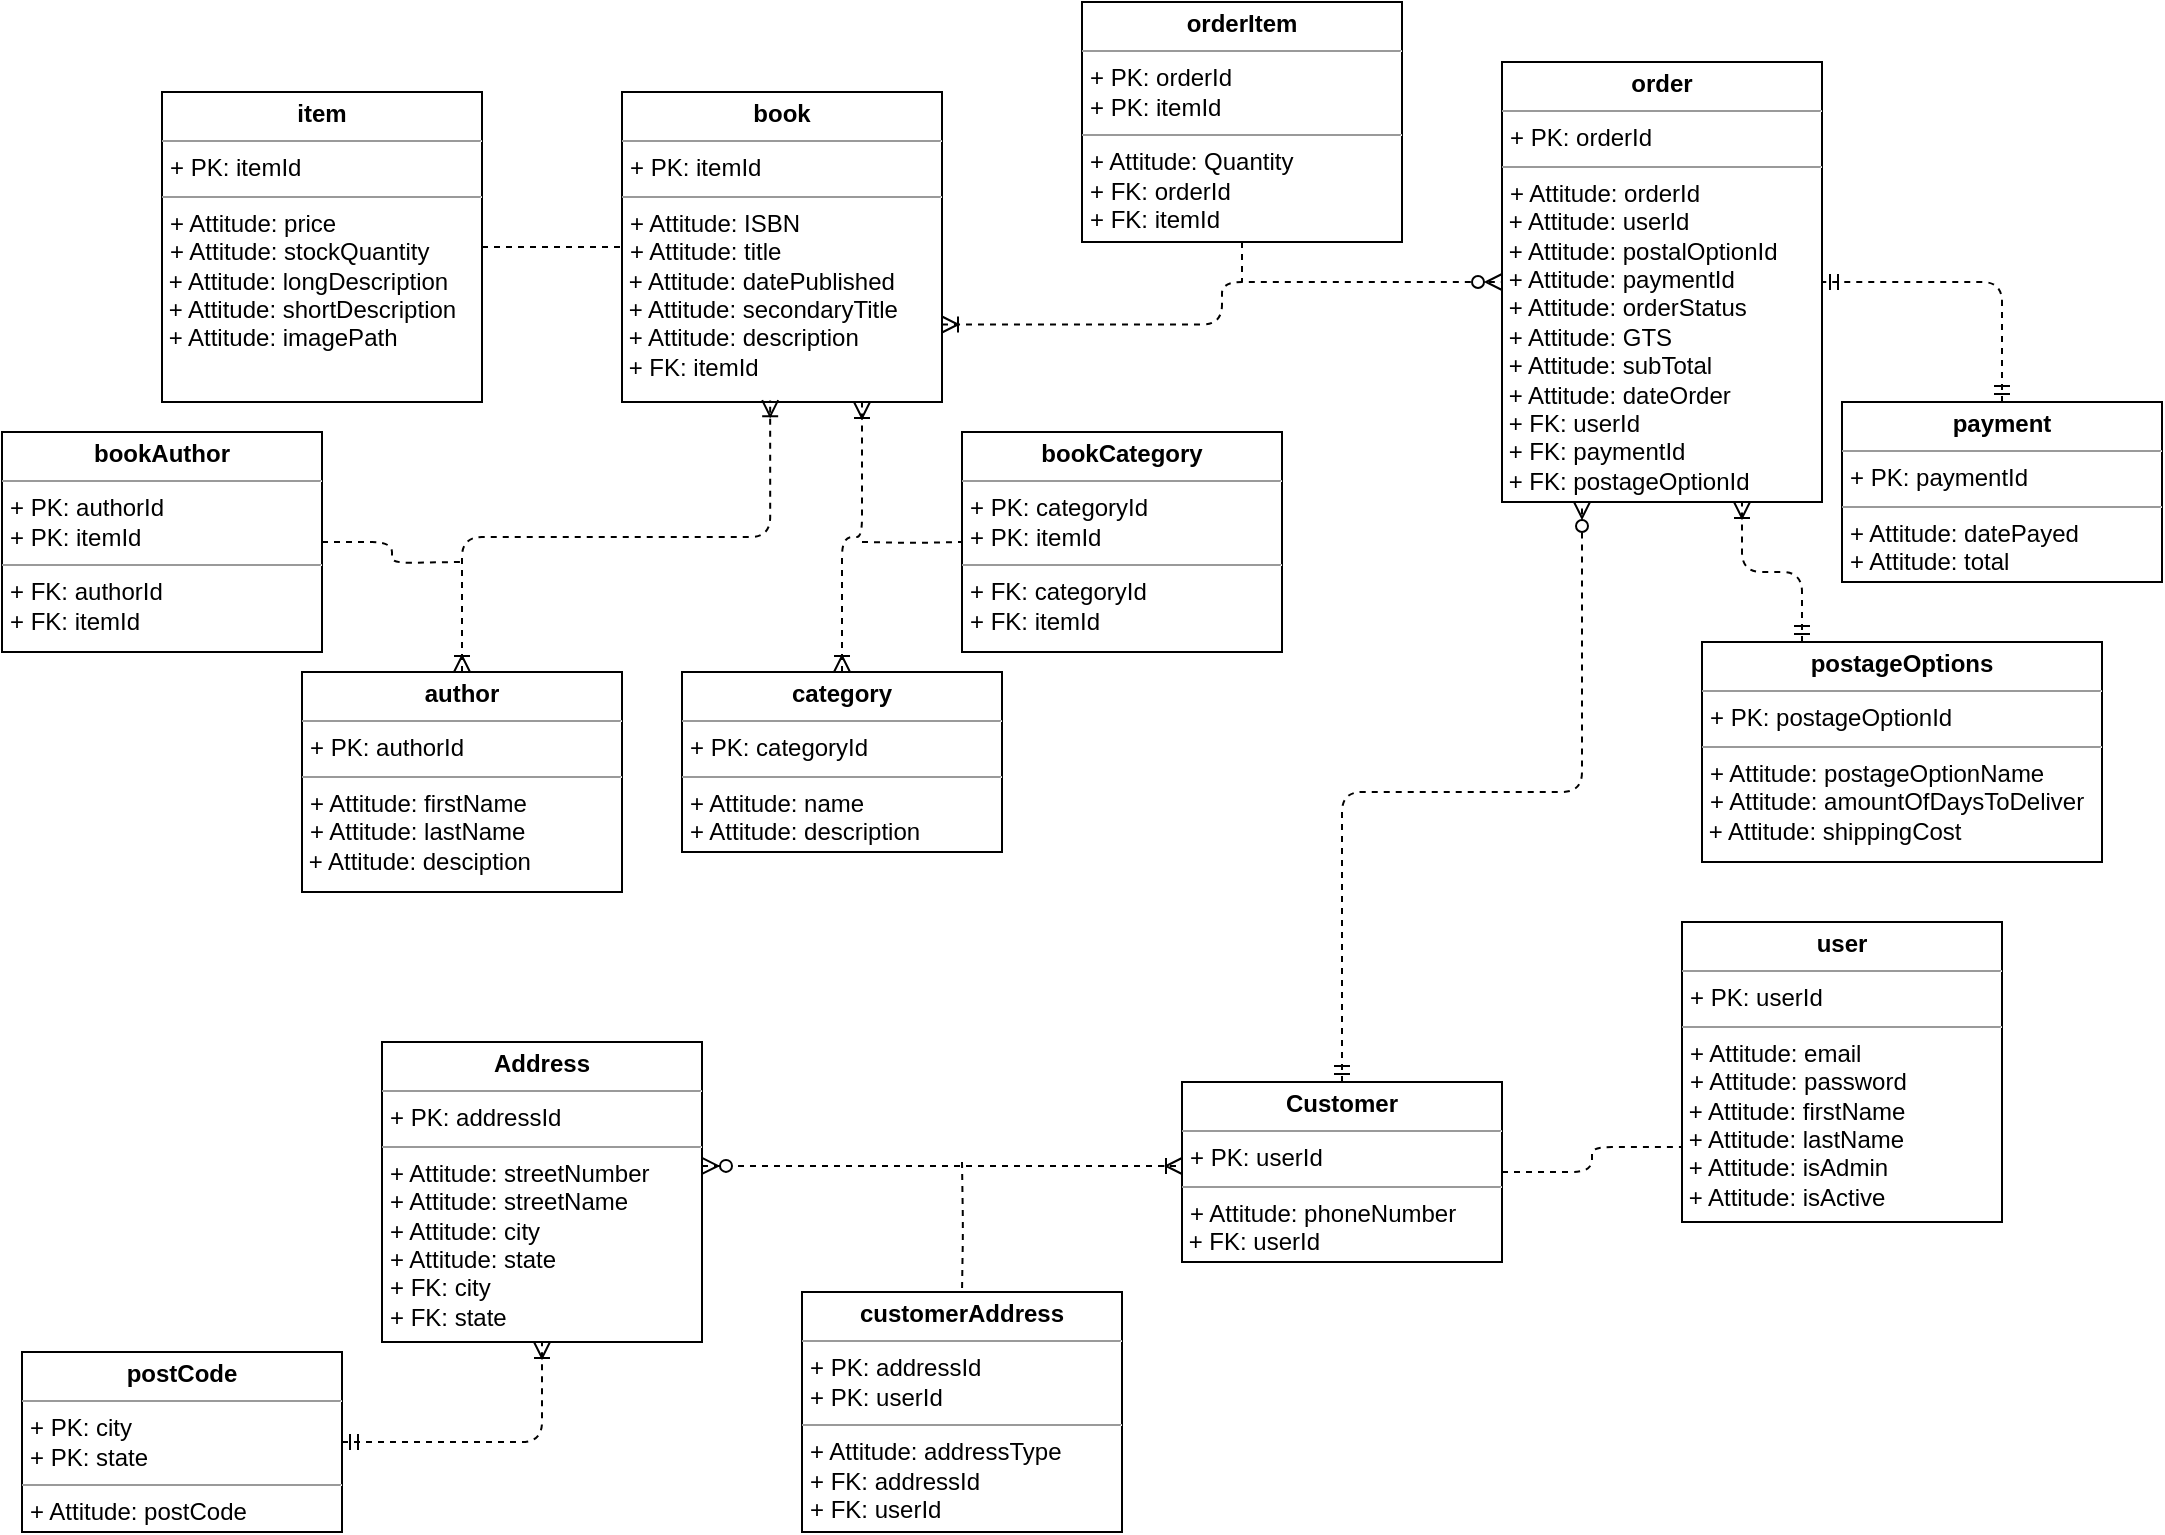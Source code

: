 <mxfile version="10.6.0" type="device"><diagram name="Page-1" id="2ca16b54-16f6-2749-3443-fa8db7711227"><mxGraphModel dx="1383" dy="1580" grid="1" gridSize="10" guides="1" tooltips="1" connect="1" arrows="1" fold="1" page="1" pageScale="1" pageWidth="1100" pageHeight="850" background="#ffffff" math="0" shadow="0"><root><mxCell id="0"/><mxCell id="1" parent="0"/><mxCell id="2ed32ef02a7f4228-20" style="edgeStyle=orthogonalEdgeStyle;html=1;dashed=1;labelBackgroundColor=none;startArrow=ERoneToMany;endArrow=ERoneToMany;fontFamily=Verdana;fontSize=12;align=left;entryX=0.75;entryY=1;entryDx=0;entryDy=0;endFill=0;startFill=0;" parent="1" source="viHj2WIHtbkdUubzyHiE-14" target="viHj2WIHtbkdUubzyHiE-12" edge="1"><mxGeometry relative="1" as="geometry"><mxPoint x="395" y="-230" as="sourcePoint"/><mxPoint x="585" y="-260" as="targetPoint"/></mxGeometry></mxCell><mxCell id="2ed32ef02a7f4228-22" style="edgeStyle=orthogonalEdgeStyle;html=1;entryX=0.5;entryY=0;dashed=1;labelBackgroundColor=none;startArrow=none;endArrow=none;fontFamily=Verdana;fontSize=12;align=left;startFill=0;endFill=0;entryDx=0;entryDy=0;" parent="1" target="viHj2WIHtbkdUubzyHiE-24" edge="1"><mxGeometry relative="1" as="geometry"><mxPoint x="490" y="-250" as="sourcePoint"/><mxPoint x="235" y="-13" as="targetPoint"/></mxGeometry></mxCell><mxCell id="viHj2WIHtbkdUubzyHiE-9" value="&lt;p style=&quot;margin: 0px ; margin-top: 4px ; text-align: center&quot;&gt;&lt;b&gt;item&lt;/b&gt;&lt;/p&gt;&lt;hr size=&quot;1&quot;&gt;&lt;p style=&quot;margin: 0px ; margin-left: 4px&quot;&gt;+ PK: itemId&lt;/p&gt;&lt;hr size=&quot;1&quot;&gt;&lt;p style=&quot;margin: 0px ; margin-left: 4px&quot;&gt;+ Attitude: price&lt;/p&gt;&lt;p style=&quot;margin: 0px ; margin-left: 4px&quot;&gt;&lt;span&gt;+ Attitude: stockQuantity&lt;/span&gt;&lt;/p&gt;&amp;nbsp;+ Attitude: longDescription&lt;br&gt;&amp;nbsp;+ Attitude: shortDescription&lt;br&gt;&lt;span&gt;&amp;nbsp;+ Attitude: imagePath&lt;/span&gt;&lt;br&gt;" style="verticalAlign=top;align=left;overflow=fill;fontSize=12;fontFamily=Helvetica;html=1;" vertex="1" parent="1"><mxGeometry x="90" y="-785" width="160" height="155" as="geometry"/></mxCell><mxCell id="viHj2WIHtbkdUubzyHiE-12" value="&lt;p style=&quot;margin: 0px ; margin-top: 4px ; text-align: center&quot;&gt;&lt;b&gt;book&lt;/b&gt;&lt;/p&gt;&lt;hr size=&quot;1&quot;&gt;&lt;p style=&quot;margin: 0px ; margin-left: 4px&quot;&gt;+ PK: itemId&lt;/p&gt;&lt;hr size=&quot;1&quot;&gt;&lt;p style=&quot;margin: 0px ; margin-left: 4px&quot;&gt;+ Attitude: ISBN&lt;/p&gt;&lt;p style=&quot;margin: 0px ; margin-left: 4px&quot;&gt;&lt;span&gt;+ Attitude: title&lt;/span&gt;&lt;/p&gt;&amp;nbsp;+ Attitude: datePublished&lt;br&gt;&amp;nbsp;+ Attitude: secondaryTitle&lt;br&gt;&lt;span&gt;&amp;nbsp;+ Attitude: description&lt;br&gt;&lt;/span&gt;&amp;nbsp;+ FK: itemId&lt;br&gt;" style="verticalAlign=top;align=left;overflow=fill;fontSize=12;fontFamily=Helvetica;html=1;" vertex="1" parent="1"><mxGeometry x="320" y="-785" width="160" height="155" as="geometry"/></mxCell><mxCell id="viHj2WIHtbkdUubzyHiE-13" value="&lt;p style=&quot;margin: 0px ; margin-top: 4px ; text-align: center&quot;&gt;&lt;b&gt;author&lt;/b&gt;&lt;/p&gt;&lt;hr size=&quot;1&quot;&gt;&lt;p style=&quot;margin: 0px ; margin-left: 4px&quot;&gt;+ PK: authorId&lt;/p&gt;&lt;hr size=&quot;1&quot;&gt;&lt;p style=&quot;margin: 0px ; margin-left: 4px&quot;&gt;+ Attitude: firstName&lt;/p&gt;&lt;p style=&quot;margin: 0px ; margin-left: 4px&quot;&gt;&lt;span&gt;+ Attitude: lastName&lt;/span&gt;&lt;/p&gt;&amp;nbsp;+ Attitude: desciption&lt;br&gt;&lt;br&gt;" style="verticalAlign=top;align=left;overflow=fill;fontSize=12;fontFamily=Helvetica;html=1;" vertex="1" parent="1"><mxGeometry x="160" y="-495" width="160" height="110" as="geometry"/></mxCell><mxCell id="viHj2WIHtbkdUubzyHiE-14" value="&lt;p style=&quot;margin: 0px ; margin-top: 4px ; text-align: center&quot;&gt;&lt;b&gt;category&lt;/b&gt;&lt;/p&gt;&lt;hr size=&quot;1&quot;&gt;&lt;p style=&quot;margin: 0px ; margin-left: 4px&quot;&gt;+ PK: categoryId&lt;/p&gt;&lt;hr size=&quot;1&quot;&gt;&lt;p style=&quot;margin: 0px ; margin-left: 4px&quot;&gt;+ Attitude: name&lt;/p&gt;&lt;p style=&quot;margin: 0px ; margin-left: 4px&quot;&gt;&lt;span&gt;+ Attitude: description&lt;/span&gt;&lt;/p&gt;&lt;br&gt;" style="verticalAlign=top;align=left;overflow=fill;fontSize=12;fontFamily=Helvetica;html=1;" vertex="1" parent="1"><mxGeometry x="350" y="-495" width="160" height="90" as="geometry"/></mxCell><mxCell id="viHj2WIHtbkdUubzyHiE-15" value="&lt;p style=&quot;margin: 0px ; margin-top: 4px ; text-align: center&quot;&gt;&lt;b&gt;user&lt;/b&gt;&lt;/p&gt;&lt;hr size=&quot;1&quot;&gt;&lt;p style=&quot;margin: 0px ; margin-left: 4px&quot;&gt;+ PK: userId&lt;/p&gt;&lt;hr size=&quot;1&quot;&gt;&lt;p style=&quot;margin: 0px ; margin-left: 4px&quot;&gt;+ Attitude: email&lt;/p&gt;&lt;p style=&quot;margin: 0px ; margin-left: 4px&quot;&gt;&lt;span&gt;+ Attitude: password&lt;/span&gt;&lt;/p&gt;&amp;nbsp;+ Attitude: firstName&lt;br&gt;&amp;nbsp;+ Attitude: lastName&lt;br&gt;&lt;span&gt;&amp;nbsp;+ Attitude: isAdmin&lt;br&gt;&lt;/span&gt;&amp;nbsp;+ Attitude: isActive&lt;br&gt;" style="verticalAlign=top;align=left;overflow=fill;fontSize=12;fontFamily=Helvetica;html=1;" vertex="1" parent="1"><mxGeometry x="850" y="-370" width="160" height="150" as="geometry"/></mxCell><mxCell id="viHj2WIHtbkdUubzyHiE-16" value="&lt;p style=&quot;margin: 0px ; margin-top: 4px ; text-align: center&quot;&gt;&lt;b&gt;Customer&lt;/b&gt;&lt;/p&gt;&lt;hr size=&quot;1&quot;&gt;&lt;p style=&quot;margin: 0px ; margin-left: 4px&quot;&gt;+ PK: userId&lt;/p&gt;&lt;hr size=&quot;1&quot;&gt;&lt;p style=&quot;margin: 0px ; margin-left: 4px&quot;&gt;+ Attitude: phoneNumber&lt;/p&gt;&amp;nbsp;+ FK: userId&lt;br&gt;" style="verticalAlign=top;align=left;overflow=fill;fontSize=12;fontFamily=Helvetica;html=1;" vertex="1" parent="1"><mxGeometry x="600" y="-290" width="160" height="90" as="geometry"/></mxCell><mxCell id="viHj2WIHtbkdUubzyHiE-17" value="&lt;p style=&quot;margin: 0px ; margin-top: 4px ; text-align: center&quot;&gt;&lt;b&gt;postageOptions&lt;/b&gt;&lt;/p&gt;&lt;hr size=&quot;1&quot;&gt;&lt;p style=&quot;margin: 0px ; margin-left: 4px&quot;&gt;+ PK: postageOptionId&lt;/p&gt;&lt;hr size=&quot;1&quot;&gt;&lt;p style=&quot;margin: 0px ; margin-left: 4px&quot;&gt;+ Attitude: postageOptionName&lt;/p&gt;&lt;p style=&quot;margin: 0px ; margin-left: 4px&quot;&gt;&lt;span&gt;+ Attitude: amountOfDaysToDeliver&lt;/span&gt;&lt;/p&gt;&amp;nbsp;+ Attitude: shippingCost&lt;br&gt;" style="verticalAlign=top;align=left;overflow=fill;fontSize=12;fontFamily=Helvetica;html=1;" vertex="1" parent="1"><mxGeometry x="860" y="-510" width="200" height="110" as="geometry"/></mxCell><mxCell id="viHj2WIHtbkdUubzyHiE-19" value="&lt;p style=&quot;margin: 0px ; margin-top: 4px ; text-align: center&quot;&gt;&lt;b&gt;postCode&lt;/b&gt;&lt;/p&gt;&lt;hr size=&quot;1&quot;&gt;&lt;p style=&quot;margin: 0px ; margin-left: 4px&quot;&gt;+ PK: city&lt;/p&gt;&lt;p style=&quot;margin: 0px ; margin-left: 4px&quot;&gt;+ PK: state&lt;/p&gt;&lt;hr size=&quot;1&quot;&gt;&lt;p style=&quot;margin: 0px ; margin-left: 4px&quot;&gt;+ Attitude: postCode&lt;/p&gt;&lt;br&gt;" style="verticalAlign=top;align=left;overflow=fill;fontSize=12;fontFamily=Helvetica;html=1;" vertex="1" parent="1"><mxGeometry x="20" y="-155" width="160" height="90" as="geometry"/></mxCell><mxCell id="viHj2WIHtbkdUubzyHiE-20" value="&lt;p style=&quot;margin: 0px ; margin-top: 4px ; text-align: center&quot;&gt;&lt;b&gt;Address&lt;/b&gt;&lt;/p&gt;&lt;hr size=&quot;1&quot;&gt;&lt;p style=&quot;margin: 0px ; margin-left: 4px&quot;&gt;+ PK: addressId&lt;/p&gt;&lt;hr size=&quot;1&quot;&gt;&lt;p style=&quot;margin: 0px ; margin-left: 4px&quot;&gt;+ Attitude: streetNumber&lt;/p&gt;&lt;p style=&quot;margin: 0px ; margin-left: 4px&quot;&gt;&lt;span&gt;+ Attitude: streetName&lt;/span&gt;&lt;/p&gt;&lt;p style=&quot;margin: 0px ; margin-left: 4px&quot;&gt;&lt;span&gt;+ Attitude: city&lt;/span&gt;&lt;/p&gt;&lt;p style=&quot;margin: 0px ; margin-left: 4px&quot;&gt;&lt;span&gt;+ Attitude: state&lt;/span&gt;&lt;/p&gt;&lt;p style=&quot;margin: 0px ; margin-left: 4px&quot;&gt;&lt;span&gt;+ FK: city&lt;/span&gt;&lt;/p&gt;&lt;p style=&quot;margin: 0px ; margin-left: 4px&quot;&gt;&lt;span&gt;+ FK: state&lt;/span&gt;&lt;/p&gt;&lt;p&gt;&lt;span&gt;&lt;br&gt;&lt;/span&gt;&lt;/p&gt;&lt;br&gt;" style="verticalAlign=top;align=left;overflow=fill;fontSize=12;fontFamily=Helvetica;html=1;" vertex="1" parent="1"><mxGeometry x="200" y="-310" width="160" height="150" as="geometry"/></mxCell><mxCell id="viHj2WIHtbkdUubzyHiE-21" value="&lt;p style=&quot;margin: 0px ; margin-top: 4px ; text-align: center&quot;&gt;&lt;b&gt;order&lt;/b&gt;&lt;/p&gt;&lt;hr size=&quot;1&quot;&gt;&lt;p style=&quot;margin: 0px ; margin-left: 4px&quot;&gt;+ PK: orderId&lt;/p&gt;&lt;hr size=&quot;1&quot;&gt;&lt;p style=&quot;margin: 0px ; margin-left: 4px&quot;&gt;+ Attitude: orderId&lt;/p&gt;&amp;nbsp;+ Attitude:&amp;nbsp;&lt;span&gt;userId&lt;br&gt;&amp;nbsp;+ Attitude: postalOptionId&lt;br&gt;&lt;/span&gt;&amp;nbsp;+ Attitude:&amp;nbsp;paymentId&amp;nbsp;&lt;span&gt;&lt;br&gt;&lt;/span&gt;&lt;span&gt;&amp;nbsp;+ Attitude: orderStatus&lt;/span&gt;&lt;span&gt;&lt;br&gt;&lt;/span&gt;&amp;nbsp;+ Attitude: GTS&lt;br&gt;&amp;nbsp;+ Attitude: subTotal&lt;br&gt;&lt;span&gt;&amp;nbsp;+ Attitude: dateOrder&lt;br&gt;&lt;/span&gt;&amp;nbsp;+ FK: userId&lt;br&gt;&amp;nbsp;+ FK: paymentId&lt;br&gt;&amp;nbsp;+ FK: postageOptionId&lt;br&gt;" style="verticalAlign=top;align=left;overflow=fill;fontSize=12;fontFamily=Helvetica;html=1;" vertex="1" parent="1"><mxGeometry x="760" y="-800" width="160" height="220" as="geometry"/></mxCell><mxCell id="viHj2WIHtbkdUubzyHiE-22" value="&lt;p style=&quot;margin: 0px ; margin-top: 4px ; text-align: center&quot;&gt;&lt;b&gt;payment&lt;/b&gt;&lt;/p&gt;&lt;hr size=&quot;1&quot;&gt;&lt;p style=&quot;margin: 0px ; margin-left: 4px&quot;&gt;+ PK: paymentId&lt;/p&gt;&lt;hr size=&quot;1&quot;&gt;&lt;p style=&quot;margin: 0px ; margin-left: 4px&quot;&gt;+ Attitude: datePayed&lt;/p&gt;&lt;p style=&quot;margin: 0px ; margin-left: 4px&quot;&gt;&lt;span&gt;+ Attitude: total&lt;/span&gt;&lt;/p&gt;&amp;nbsp;&lt;br&gt;" style="verticalAlign=top;align=left;overflow=fill;fontSize=12;fontFamily=Helvetica;html=1;" vertex="1" parent="1"><mxGeometry x="930" y="-630" width="160" height="90" as="geometry"/></mxCell><mxCell id="viHj2WIHtbkdUubzyHiE-23" value="&lt;p style=&quot;margin: 0px ; margin-top: 4px ; text-align: center&quot;&gt;&lt;b&gt;orderItem&lt;/b&gt;&lt;/p&gt;&lt;hr size=&quot;1&quot;&gt;&lt;p style=&quot;margin: 0px ; margin-left: 4px&quot;&gt;+ PK: orderId&lt;/p&gt;&lt;p style=&quot;margin: 0px ; margin-left: 4px&quot;&gt;+ PK: itemId&lt;/p&gt;&lt;hr size=&quot;1&quot;&gt;&lt;p style=&quot;margin: 0px ; margin-left: 4px&quot;&gt;+ Attitude: Quantity&lt;/p&gt;&lt;p style=&quot;margin: 0px ; margin-left: 4px&quot;&gt;&lt;span&gt;+ FK: orderId&lt;/span&gt;&lt;/p&gt;&lt;p style=&quot;margin: 0px ; margin-left: 4px&quot;&gt;&lt;span&gt;+ FK: itemId&lt;/span&gt;&lt;/p&gt;&lt;p&gt;&lt;span&gt;&lt;br&gt;&lt;/span&gt;&lt;/p&gt;&lt;br&gt;" style="verticalAlign=top;align=left;overflow=fill;fontSize=12;fontFamily=Helvetica;html=1;" vertex="1" parent="1"><mxGeometry x="550" y="-830" width="160" height="120" as="geometry"/></mxCell><mxCell id="viHj2WIHtbkdUubzyHiE-24" value="&lt;p style=&quot;margin: 0px ; margin-top: 4px ; text-align: center&quot;&gt;&lt;b&gt;customerAddress&lt;/b&gt;&lt;/p&gt;&lt;hr size=&quot;1&quot;&gt;&lt;p style=&quot;margin: 0px ; margin-left: 4px&quot;&gt;+ PK: addressId&lt;/p&gt;&lt;p style=&quot;margin: 0px ; margin-left: 4px&quot;&gt;+ PK: userId&lt;/p&gt;&lt;hr size=&quot;1&quot;&gt;&lt;p style=&quot;margin: 0px ; margin-left: 4px&quot;&gt;+ Attitude: addressType&lt;/p&gt;&lt;p style=&quot;margin: 0px ; margin-left: 4px&quot;&gt;&lt;span&gt;+ FK: addressId&lt;/span&gt;&lt;/p&gt;&lt;p style=&quot;margin: 0px ; margin-left: 4px&quot;&gt;&lt;span&gt;+ FK: userId&lt;/span&gt;&lt;/p&gt;&lt;p&gt;&lt;span&gt;&lt;br&gt;&lt;/span&gt;&lt;/p&gt;&lt;br&gt;" style="verticalAlign=top;align=left;overflow=fill;fontSize=12;fontFamily=Helvetica;html=1;" vertex="1" parent="1"><mxGeometry x="410" y="-185" width="160" height="120" as="geometry"/></mxCell><mxCell id="viHj2WIHtbkdUubzyHiE-25" value="&lt;p style=&quot;margin: 0px ; margin-top: 4px ; text-align: center&quot;&gt;&lt;b&gt;bookCategory&lt;/b&gt;&lt;/p&gt;&lt;hr size=&quot;1&quot;&gt;&lt;p style=&quot;margin: 0px ; margin-left: 4px&quot;&gt;+ PK: categoryId&lt;/p&gt;&lt;p style=&quot;margin: 0px ; margin-left: 4px&quot;&gt;+ PK: itemId&lt;/p&gt;&lt;hr size=&quot;1&quot;&gt;&lt;p style=&quot;margin: 0px ; margin-left: 4px&quot;&gt;&lt;span&gt;+ FK: categoryId&lt;/span&gt;&lt;br&gt;&lt;/p&gt;&lt;p style=&quot;margin: 0px ; margin-left: 4px&quot;&gt;&lt;span&gt;+ FK: itemId&lt;/span&gt;&lt;/p&gt;&lt;p&gt;&lt;span&gt;&lt;br&gt;&lt;/span&gt;&lt;/p&gt;&lt;br&gt;" style="verticalAlign=top;align=left;overflow=fill;fontSize=12;fontFamily=Helvetica;html=1;" vertex="1" parent="1"><mxGeometry x="490" y="-615" width="160" height="110" as="geometry"/></mxCell><mxCell id="viHj2WIHtbkdUubzyHiE-26" value="&lt;p style=&quot;margin: 0px ; margin-top: 4px ; text-align: center&quot;&gt;&lt;b&gt;bookAuthor&lt;/b&gt;&lt;/p&gt;&lt;hr size=&quot;1&quot;&gt;&lt;p style=&quot;margin: 0px ; margin-left: 4px&quot;&gt;+ PK: authorId&lt;/p&gt;&lt;p style=&quot;margin: 0px ; margin-left: 4px&quot;&gt;+ PK: itemId&lt;/p&gt;&lt;hr size=&quot;1&quot;&gt;&lt;p style=&quot;margin: 0px ; margin-left: 4px&quot;&gt;&lt;span&gt;+ FK: authorId&lt;/span&gt;&lt;br&gt;&lt;/p&gt;&lt;p style=&quot;margin: 0px ; margin-left: 4px&quot;&gt;&lt;span&gt;+ FK: itemId&lt;/span&gt;&lt;/p&gt;&lt;p&gt;&lt;span&gt;&lt;br&gt;&lt;/span&gt;&lt;/p&gt;&lt;br&gt;" style="verticalAlign=top;align=left;overflow=fill;fontSize=12;fontFamily=Helvetica;html=1;" vertex="1" parent="1"><mxGeometry x="10" y="-615" width="160" height="110" as="geometry"/></mxCell><mxCell id="viHj2WIHtbkdUubzyHiE-29" style="edgeStyle=orthogonalEdgeStyle;html=1;dashed=1;labelBackgroundColor=none;startArrow=none;endArrow=none;fontFamily=Verdana;fontSize=12;align=left;exitX=1;exitY=0.5;exitDx=0;exitDy=0;entryX=0;entryY=0.5;entryDx=0;entryDy=0;startFill=0;endFill=0;" edge="1" parent="1" source="viHj2WIHtbkdUubzyHiE-9" target="viHj2WIHtbkdUubzyHiE-12"><mxGeometry relative="1" as="geometry"><mxPoint x="200" y="-590" as="sourcePoint"/><mxPoint x="390" y="-620" as="targetPoint"/></mxGeometry></mxCell><mxCell id="viHj2WIHtbkdUubzyHiE-30" style="edgeStyle=orthogonalEdgeStyle;html=1;dashed=1;labelBackgroundColor=none;startArrow=ERmandOne;endArrow=ERzeroToMany;fontFamily=Verdana;fontSize=12;align=left;entryX=0.25;entryY=1;entryDx=0;entryDy=0;exitX=0.5;exitY=0;exitDx=0;exitDy=0;endFill=1;startFill=0;" edge="1" parent="1" source="viHj2WIHtbkdUubzyHiE-16" target="viHj2WIHtbkdUubzyHiE-21"><mxGeometry relative="1" as="geometry"><mxPoint x="555" y="-475" as="sourcePoint"/><mxPoint x="745" y="-505" as="targetPoint"/></mxGeometry></mxCell><mxCell id="viHj2WIHtbkdUubzyHiE-31" style="edgeStyle=orthogonalEdgeStyle;html=1;dashed=1;labelBackgroundColor=none;startArrow=ERmandOne;endArrow=ERmandOne;fontFamily=Verdana;fontSize=12;align=left;exitX=0.5;exitY=0;exitDx=0;exitDy=0;entryX=1;entryY=0.5;entryDx=0;entryDy=0;endFill=0;" edge="1" parent="1" source="viHj2WIHtbkdUubzyHiE-22" target="viHj2WIHtbkdUubzyHiE-21"><mxGeometry relative="1" as="geometry"><mxPoint x="395" y="-300" as="sourcePoint"/><mxPoint x="585" y="-330" as="targetPoint"/></mxGeometry></mxCell><mxCell id="viHj2WIHtbkdUubzyHiE-32" style="edgeStyle=orthogonalEdgeStyle;html=1;dashed=1;labelBackgroundColor=none;startArrow=ERoneToMany;endArrow=ERoneToMany;fontFamily=Verdana;fontSize=12;align=left;exitX=0.5;exitY=0;exitDx=0;exitDy=0;entryX=0.463;entryY=0.994;entryDx=0;entryDy=0;entryPerimeter=0;startFill=0;endFill=0;" edge="1" parent="1" source="viHj2WIHtbkdUubzyHiE-13" target="viHj2WIHtbkdUubzyHiE-12"><mxGeometry relative="1" as="geometry"><mxPoint x="200" y="-560" as="sourcePoint"/><mxPoint x="390" y="-590" as="targetPoint"/></mxGeometry></mxCell><mxCell id="viHj2WIHtbkdUubzyHiE-33" style="edgeStyle=orthogonalEdgeStyle;html=1;dashed=1;labelBackgroundColor=none;startArrow=ERmandOne;endArrow=ERoneToMany;fontFamily=Verdana;fontSize=12;align=left;exitX=1;exitY=0.5;exitDx=0;exitDy=0;entryX=0.5;entryY=1;entryDx=0;entryDy=0;endFill=0;" edge="1" parent="1" source="viHj2WIHtbkdUubzyHiE-19" target="viHj2WIHtbkdUubzyHiE-20"><mxGeometry relative="1" as="geometry"><mxPoint x="400" y="-310" as="sourcePoint"/><mxPoint x="590" y="-340" as="targetPoint"/></mxGeometry></mxCell><mxCell id="viHj2WIHtbkdUubzyHiE-34" style="edgeStyle=orthogonalEdgeStyle;html=1;dashed=1;labelBackgroundColor=none;startArrow=ERzeroToMany;endArrow=ERoneToMany;fontFamily=Verdana;fontSize=12;align=left;exitX=1;exitY=0.413;exitDx=0;exitDy=0;exitPerimeter=0;startFill=1;endFill=0;" edge="1" parent="1" source="viHj2WIHtbkdUubzyHiE-20"><mxGeometry relative="1" as="geometry"><mxPoint x="610" y="-125" as="sourcePoint"/><mxPoint x="600" y="-248" as="targetPoint"/></mxGeometry></mxCell><mxCell id="viHj2WIHtbkdUubzyHiE-35" style="edgeStyle=orthogonalEdgeStyle;html=1;dashed=1;labelBackgroundColor=none;startArrow=none;endArrow=none;fontFamily=Verdana;fontSize=12;align=left;entryX=0;entryY=0.75;entryDx=0;entryDy=0;exitX=1;exitY=0.5;exitDx=0;exitDy=0;startFill=0;endFill=0;" edge="1" parent="1" source="viHj2WIHtbkdUubzyHiE-16" target="viHj2WIHtbkdUubzyHiE-15"><mxGeometry relative="1" as="geometry"><mxPoint x="650" y="-125" as="sourcePoint"/><mxPoint x="840" y="-155" as="targetPoint"/></mxGeometry></mxCell><mxCell id="viHj2WIHtbkdUubzyHiE-36" style="edgeStyle=orthogonalEdgeStyle;html=1;dashed=1;labelBackgroundColor=none;startArrow=ERoneToMany;endArrow=ERzeroToMany;fontFamily=Verdana;fontSize=12;align=left;entryX=0;entryY=0.5;entryDx=0;entryDy=0;exitX=1;exitY=0.75;exitDx=0;exitDy=0;startFill=0;endFill=1;" edge="1" parent="1" source="viHj2WIHtbkdUubzyHiE-12" target="viHj2WIHtbkdUubzyHiE-21"><mxGeometry relative="1" as="geometry"><mxPoint x="350" y="-310" as="sourcePoint"/><mxPoint x="540" y="-340" as="targetPoint"/></mxGeometry></mxCell><mxCell id="viHj2WIHtbkdUubzyHiE-38" style="edgeStyle=orthogonalEdgeStyle;html=1;dashed=1;labelBackgroundColor=none;startArrow=ERmandOne;endArrow=ERoneToMany;fontFamily=Verdana;fontSize=12;align=left;entryX=0.75;entryY=1;entryDx=0;entryDy=0;exitX=0.25;exitY=0;exitDx=0;exitDy=0;startFill=0;" edge="1" parent="1" source="viHj2WIHtbkdUubzyHiE-17" target="viHj2WIHtbkdUubzyHiE-21"><mxGeometry relative="1" as="geometry"><mxPoint x="690" y="-280" as="sourcePoint"/><mxPoint x="810" y="-570" as="targetPoint"/></mxGeometry></mxCell><mxCell id="viHj2WIHtbkdUubzyHiE-41" style="edgeStyle=orthogonalEdgeStyle;html=1;entryX=0;entryY=0.5;dashed=1;labelBackgroundColor=none;startArrow=none;endArrow=none;fontFamily=Verdana;fontSize=12;align=left;startFill=0;endFill=0;entryDx=0;entryDy=0;" edge="1" parent="1" target="viHj2WIHtbkdUubzyHiE-25"><mxGeometry relative="1" as="geometry"><mxPoint x="440" y="-560" as="sourcePoint"/><mxPoint x="500" y="-175" as="targetPoint"/></mxGeometry></mxCell><mxCell id="viHj2WIHtbkdUubzyHiE-42" style="edgeStyle=orthogonalEdgeStyle;html=1;dashed=1;labelBackgroundColor=none;startArrow=none;endArrow=none;fontFamily=Verdana;fontSize=12;align=left;startFill=0;endFill=0;exitX=1;exitY=0.5;exitDx=0;exitDy=0;" edge="1" parent="1" source="viHj2WIHtbkdUubzyHiE-26"><mxGeometry relative="1" as="geometry"><mxPoint x="450" y="-550" as="sourcePoint"/><mxPoint x="240" y="-550" as="targetPoint"/></mxGeometry></mxCell><mxCell id="viHj2WIHtbkdUubzyHiE-43" style="edgeStyle=orthogonalEdgeStyle;html=1;dashed=1;labelBackgroundColor=none;startArrow=none;endArrow=none;fontFamily=Verdana;fontSize=12;align=left;startFill=0;endFill=0;exitX=0.5;exitY=1;exitDx=0;exitDy=0;" edge="1" parent="1" source="viHj2WIHtbkdUubzyHiE-23"><mxGeometry relative="1" as="geometry"><mxPoint x="500" y="-240" as="sourcePoint"/><mxPoint x="630" y="-690" as="targetPoint"/></mxGeometry></mxCell></root></mxGraphModel></diagram></mxfile>